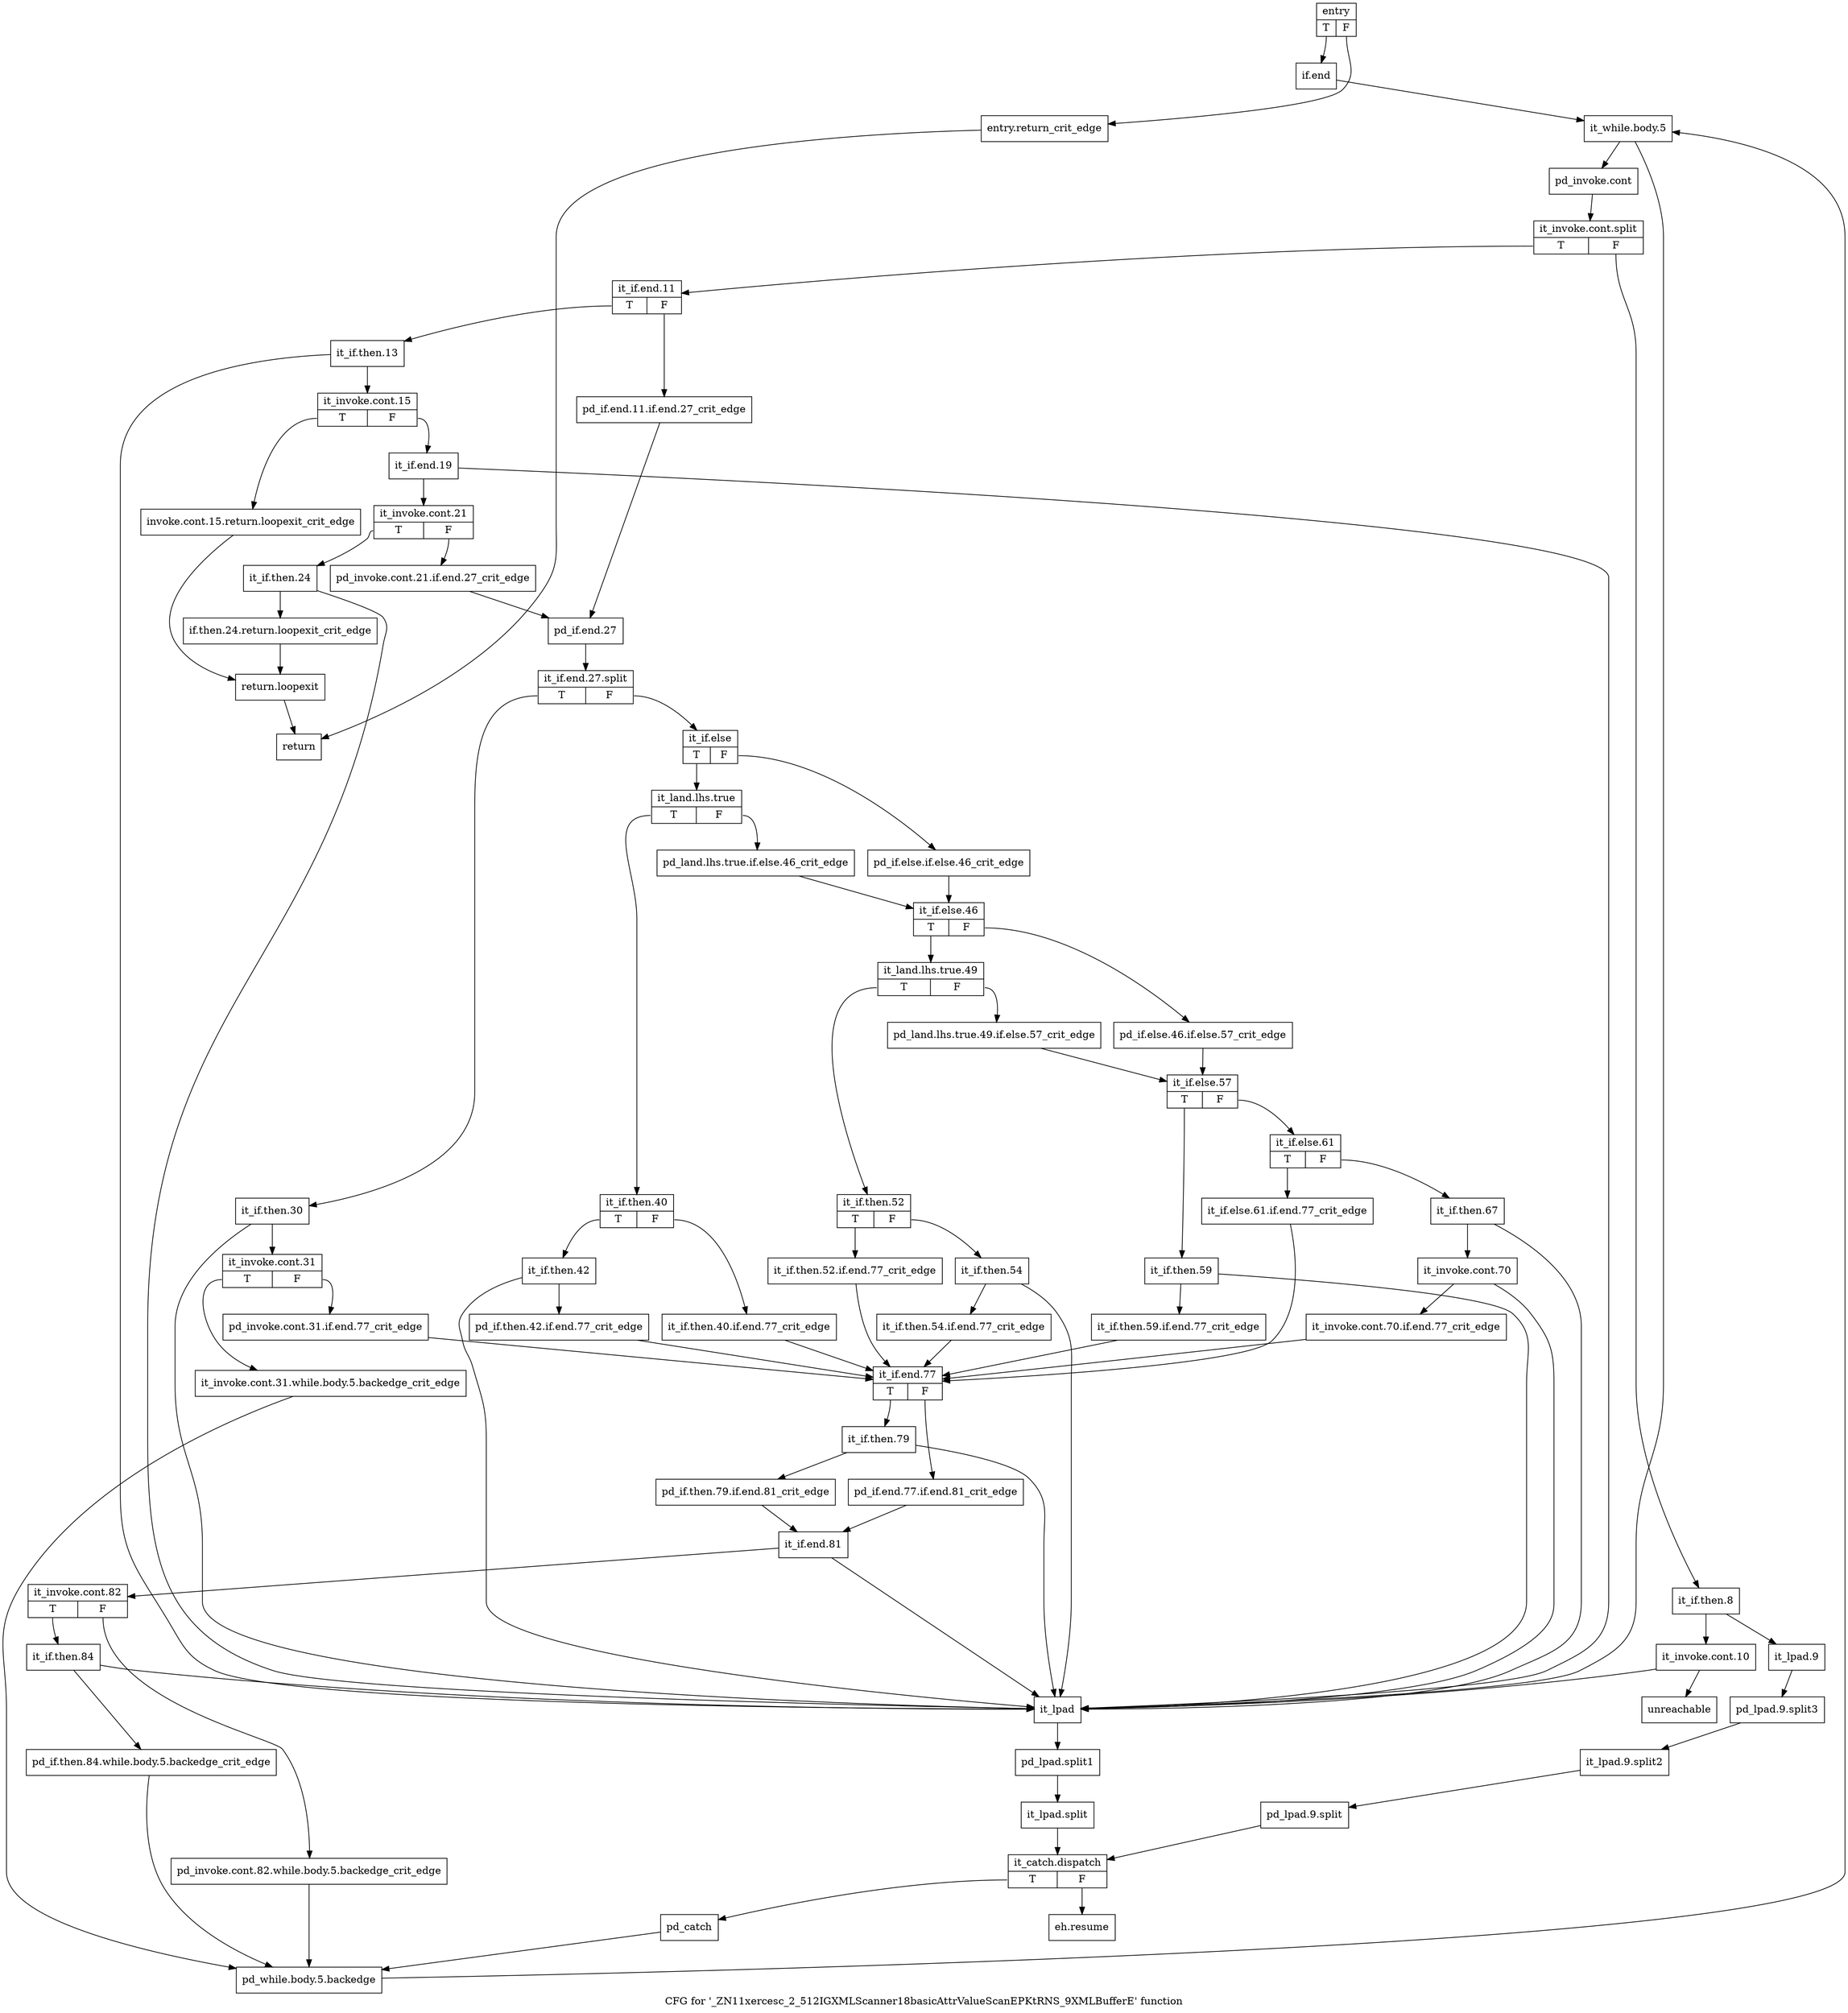 digraph "CFG for '_ZN11xercesc_2_512IGXMLScanner18basicAttrValueScanEPKtRNS_9XMLBufferE' function" {
	label="CFG for '_ZN11xercesc_2_512IGXMLScanner18basicAttrValueScanEPKtRNS_9XMLBufferE' function";

	Node0x3964300 [shape=record,label="{entry|{<s0>T|<s1>F}}"];
	Node0x3964300:s0 -> Node0x39643a0;
	Node0x3964300:s1 -> Node0x3964350;
	Node0x3964350 [shape=record,label="{entry.return_crit_edge}"];
	Node0x3964350 -> Node0x3972f90;
	Node0x39643a0 [shape=record,label="{if.end}"];
	Node0x39643a0 -> Node0x39643f0;
	Node0x39643f0 [shape=record,label="{it_while.body.5}"];
	Node0x39643f0 -> Node0x3971dc0;
	Node0x39643f0 -> Node0x3971eb0;
	Node0x3971dc0 [shape=record,label="{pd_invoke.cont}"];
	Node0x3971dc0 -> Node0xab99670;
	Node0xab99670 [shape=record,label="{it_invoke.cont.split|{<s0>T|<s1>F}}"];
	Node0xab99670:s0 -> Node0x3972040;
	Node0xab99670:s1 -> Node0x3971e10;
	Node0x3971e10 [shape=record,label="{it_if.then.8}"];
	Node0x3971e10 -> Node0x3971e60;
	Node0x3971e10 -> Node0x3971f00;
	Node0x3971e60 [shape=record,label="{it_invoke.cont.10}"];
	Node0x3971e60 -> Node0x3973030;
	Node0x3971e60 -> Node0x3971eb0;
	Node0x3971eb0 [shape=record,label="{it_lpad}"];
	Node0x3971eb0 -> Node0xab4acb0;
	Node0xab4acb0 [shape=record,label="{pd_lpad.split1}"];
	Node0xab4acb0 -> Node0xab99620;
	Node0xab99620 [shape=record,label="{it_lpad.split}"];
	Node0xab99620 -> Node0x3971f50;
	Node0x3971f00 [shape=record,label="{it_lpad.9}"];
	Node0x3971f00 -> Node0xab99800;
	Node0xab99800 [shape=record,label="{pd_lpad.9.split3}"];
	Node0xab99800 -> Node0xab996c0;
	Node0xab996c0 [shape=record,label="{it_lpad.9.split2}"];
	Node0xab996c0 -> Node0xab99530;
	Node0xab99530 [shape=record,label="{pd_lpad.9.split}"];
	Node0xab99530 -> Node0x3971f50;
	Node0x3971f50 [shape=record,label="{it_catch.dispatch|{<s0>T|<s1>F}}"];
	Node0x3971f50:s0 -> Node0x3971fa0;
	Node0x3971f50:s1 -> Node0x3972fe0;
	Node0x3971fa0 [shape=record,label="{pd_catch}"];
	Node0x3971fa0 -> Node0x3971ff0;
	Node0x3971ff0 [shape=record,label="{pd_while.body.5.backedge}"];
	Node0x3971ff0 -> Node0x39643f0;
	Node0x3972040 [shape=record,label="{it_if.end.11|{<s0>T|<s1>F}}"];
	Node0x3972040:s0 -> Node0x39720e0;
	Node0x3972040:s1 -> Node0x3972090;
	Node0x3972090 [shape=record,label="{pd_if.end.11.if.end.27_crit_edge}"];
	Node0x3972090 -> Node0x3972360;
	Node0x39720e0 [shape=record,label="{it_if.then.13}"];
	Node0x39720e0 -> Node0x3972130;
	Node0x39720e0 -> Node0x3971eb0;
	Node0x3972130 [shape=record,label="{it_invoke.cont.15|{<s0>T|<s1>F}}"];
	Node0x3972130:s0 -> Node0x3972180;
	Node0x3972130:s1 -> Node0x39721d0;
	Node0x3972180 [shape=record,label="{invoke.cont.15.return.loopexit_crit_edge}"];
	Node0x3972180 -> Node0x3972f40;
	Node0x39721d0 [shape=record,label="{it_if.end.19}"];
	Node0x39721d0 -> Node0x3972220;
	Node0x39721d0 -> Node0x3971eb0;
	Node0x3972220 [shape=record,label="{it_invoke.cont.21|{<s0>T|<s1>F}}"];
	Node0x3972220:s0 -> Node0x39722c0;
	Node0x3972220:s1 -> Node0x3972270;
	Node0x3972270 [shape=record,label="{pd_invoke.cont.21.if.end.27_crit_edge}"];
	Node0x3972270 -> Node0x3972360;
	Node0x39722c0 [shape=record,label="{it_if.then.24}"];
	Node0x39722c0 -> Node0x3972310;
	Node0x39722c0 -> Node0x3971eb0;
	Node0x3972310 [shape=record,label="{if.then.24.return.loopexit_crit_edge}"];
	Node0x3972310 -> Node0x3972f40;
	Node0x3972360 [shape=record,label="{pd_if.end.27}"];
	Node0x3972360 -> Node0xab99760;
	Node0xab99760 [shape=record,label="{it_if.end.27.split|{<s0>T|<s1>F}}"];
	Node0xab99760:s0 -> Node0x39723b0;
	Node0xab99760:s1 -> Node0x39724f0;
	Node0x39723b0 [shape=record,label="{it_if.then.30}"];
	Node0x39723b0 -> Node0x3972400;
	Node0x39723b0 -> Node0x3971eb0;
	Node0x3972400 [shape=record,label="{it_invoke.cont.31|{<s0>T|<s1>F}}"];
	Node0x3972400:s0 -> Node0x39724a0;
	Node0x3972400:s1 -> Node0x3972450;
	Node0x3972450 [shape=record,label="{pd_invoke.cont.31.if.end.77_crit_edge}"];
	Node0x3972450 -> Node0x3972c70;
	Node0x39724a0 [shape=record,label="{it_invoke.cont.31.while.body.5.backedge_crit_edge}"];
	Node0x39724a0 -> Node0x3971ff0;
	Node0x39724f0 [shape=record,label="{it_if.else|{<s0>T|<s1>F}}"];
	Node0x39724f0:s0 -> Node0x3972590;
	Node0x39724f0:s1 -> Node0x3972540;
	Node0x3972540 [shape=record,label="{pd_if.else.if.else.46_crit_edge}"];
	Node0x3972540 -> Node0x3972770;
	Node0x3972590 [shape=record,label="{it_land.lhs.true|{<s0>T|<s1>F}}"];
	Node0x3972590:s0 -> Node0x3972630;
	Node0x3972590:s1 -> Node0x39725e0;
	Node0x39725e0 [shape=record,label="{pd_land.lhs.true.if.else.46_crit_edge}"];
	Node0x39725e0 -> Node0x3972770;
	Node0x3972630 [shape=record,label="{it_if.then.40|{<s0>T|<s1>F}}"];
	Node0x3972630:s0 -> Node0x39726d0;
	Node0x3972630:s1 -> Node0x3972680;
	Node0x3972680 [shape=record,label="{it_if.then.40.if.end.77_crit_edge}"];
	Node0x3972680 -> Node0x3972c70;
	Node0x39726d0 [shape=record,label="{it_if.then.42}"];
	Node0x39726d0 -> Node0x3972720;
	Node0x39726d0 -> Node0x3971eb0;
	Node0x3972720 [shape=record,label="{pd_if.then.42.if.end.77_crit_edge}"];
	Node0x3972720 -> Node0x3972c70;
	Node0x3972770 [shape=record,label="{it_if.else.46|{<s0>T|<s1>F}}"];
	Node0x3972770:s0 -> Node0x3972810;
	Node0x3972770:s1 -> Node0x39727c0;
	Node0x39727c0 [shape=record,label="{pd_if.else.46.if.else.57_crit_edge}"];
	Node0x39727c0 -> Node0x39729f0;
	Node0x3972810 [shape=record,label="{it_land.lhs.true.49|{<s0>T|<s1>F}}"];
	Node0x3972810:s0 -> Node0x39728b0;
	Node0x3972810:s1 -> Node0x3972860;
	Node0x3972860 [shape=record,label="{pd_land.lhs.true.49.if.else.57_crit_edge}"];
	Node0x3972860 -> Node0x39729f0;
	Node0x39728b0 [shape=record,label="{it_if.then.52|{<s0>T|<s1>F}}"];
	Node0x39728b0:s0 -> Node0x3972900;
	Node0x39728b0:s1 -> Node0x3972950;
	Node0x3972900 [shape=record,label="{it_if.then.52.if.end.77_crit_edge}"];
	Node0x3972900 -> Node0x3972c70;
	Node0x3972950 [shape=record,label="{it_if.then.54}"];
	Node0x3972950 -> Node0x39729a0;
	Node0x3972950 -> Node0x3971eb0;
	Node0x39729a0 [shape=record,label="{it_if.then.54.if.end.77_crit_edge}"];
	Node0x39729a0 -> Node0x3972c70;
	Node0x39729f0 [shape=record,label="{it_if.else.57|{<s0>T|<s1>F}}"];
	Node0x39729f0:s0 -> Node0x3972a40;
	Node0x39729f0:s1 -> Node0x3972ae0;
	Node0x3972a40 [shape=record,label="{it_if.then.59}"];
	Node0x3972a40 -> Node0x3972a90;
	Node0x3972a40 -> Node0x3971eb0;
	Node0x3972a90 [shape=record,label="{it_if.then.59.if.end.77_crit_edge}"];
	Node0x3972a90 -> Node0x3972c70;
	Node0x3972ae0 [shape=record,label="{it_if.else.61|{<s0>T|<s1>F}}"];
	Node0x3972ae0:s0 -> Node0x3972b30;
	Node0x3972ae0:s1 -> Node0x3972b80;
	Node0x3972b30 [shape=record,label="{it_if.else.61.if.end.77_crit_edge}"];
	Node0x3972b30 -> Node0x3972c70;
	Node0x3972b80 [shape=record,label="{it_if.then.67}"];
	Node0x3972b80 -> Node0x3972bd0;
	Node0x3972b80 -> Node0x3971eb0;
	Node0x3972bd0 [shape=record,label="{it_invoke.cont.70}"];
	Node0x3972bd0 -> Node0x3972c20;
	Node0x3972bd0 -> Node0x3971eb0;
	Node0x3972c20 [shape=record,label="{it_invoke.cont.70.if.end.77_crit_edge}"];
	Node0x3972c20 -> Node0x3972c70;
	Node0x3972c70 [shape=record,label="{it_if.end.77|{<s0>T|<s1>F}}"];
	Node0x3972c70:s0 -> Node0x3972d10;
	Node0x3972c70:s1 -> Node0x3972cc0;
	Node0x3972cc0 [shape=record,label="{pd_if.end.77.if.end.81_crit_edge}"];
	Node0x3972cc0 -> Node0x3972db0;
	Node0x3972d10 [shape=record,label="{it_if.then.79}"];
	Node0x3972d10 -> Node0x3972d60;
	Node0x3972d10 -> Node0x3971eb0;
	Node0x3972d60 [shape=record,label="{pd_if.then.79.if.end.81_crit_edge}"];
	Node0x3972d60 -> Node0x3972db0;
	Node0x3972db0 [shape=record,label="{it_if.end.81}"];
	Node0x3972db0 -> Node0x3972e00;
	Node0x3972db0 -> Node0x3971eb0;
	Node0x3972e00 [shape=record,label="{it_invoke.cont.82|{<s0>T|<s1>F}}"];
	Node0x3972e00:s0 -> Node0x3972ea0;
	Node0x3972e00:s1 -> Node0x3972e50;
	Node0x3972e50 [shape=record,label="{pd_invoke.cont.82.while.body.5.backedge_crit_edge}"];
	Node0x3972e50 -> Node0x3971ff0;
	Node0x3972ea0 [shape=record,label="{it_if.then.84}"];
	Node0x3972ea0 -> Node0x3972ef0;
	Node0x3972ea0 -> Node0x3971eb0;
	Node0x3972ef0 [shape=record,label="{pd_if.then.84.while.body.5.backedge_crit_edge}"];
	Node0x3972ef0 -> Node0x3971ff0;
	Node0x3972f40 [shape=record,label="{return.loopexit}"];
	Node0x3972f40 -> Node0x3972f90;
	Node0x3972f90 [shape=record,label="{return}"];
	Node0x3972fe0 [shape=record,label="{eh.resume}"];
	Node0x3973030 [shape=record,label="{unreachable}"];
}
